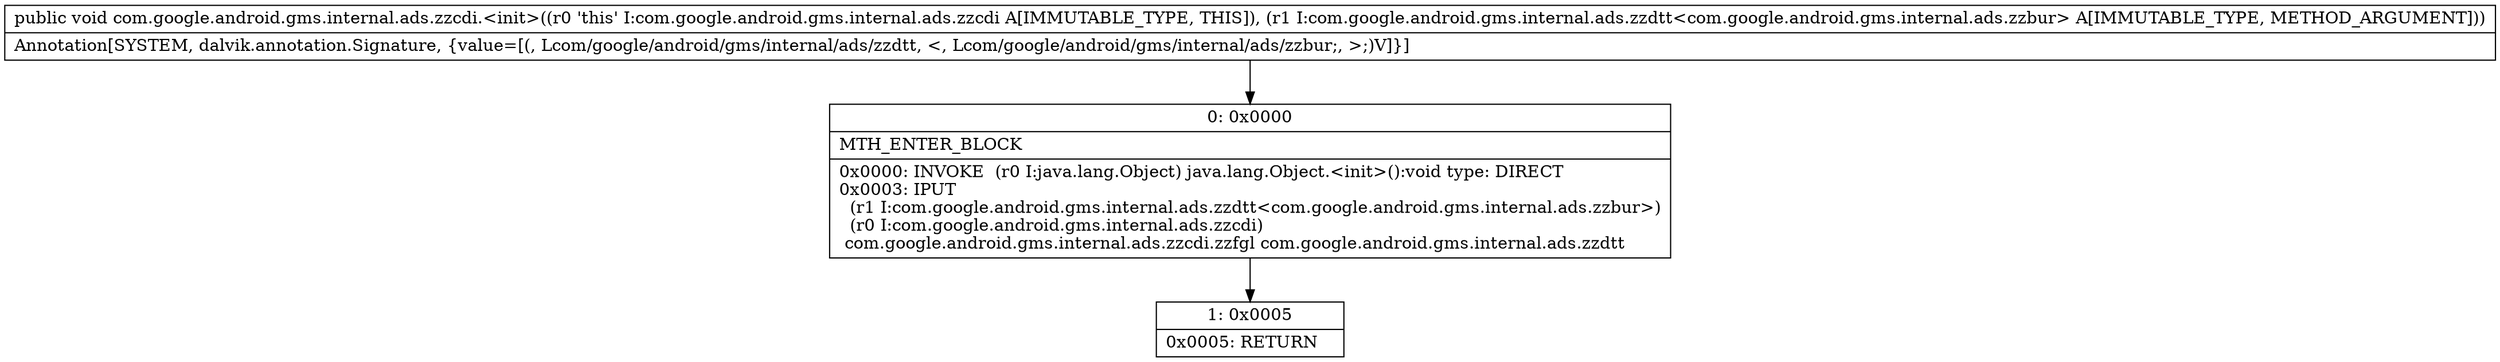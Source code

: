 digraph "CFG forcom.google.android.gms.internal.ads.zzcdi.\<init\>(Lcom\/google\/android\/gms\/internal\/ads\/zzdtt;)V" {
Node_0 [shape=record,label="{0\:\ 0x0000|MTH_ENTER_BLOCK\l|0x0000: INVOKE  (r0 I:java.lang.Object) java.lang.Object.\<init\>():void type: DIRECT \l0x0003: IPUT  \l  (r1 I:com.google.android.gms.internal.ads.zzdtt\<com.google.android.gms.internal.ads.zzbur\>)\l  (r0 I:com.google.android.gms.internal.ads.zzcdi)\l com.google.android.gms.internal.ads.zzcdi.zzfgl com.google.android.gms.internal.ads.zzdtt \l}"];
Node_1 [shape=record,label="{1\:\ 0x0005|0x0005: RETURN   \l}"];
MethodNode[shape=record,label="{public void com.google.android.gms.internal.ads.zzcdi.\<init\>((r0 'this' I:com.google.android.gms.internal.ads.zzcdi A[IMMUTABLE_TYPE, THIS]), (r1 I:com.google.android.gms.internal.ads.zzdtt\<com.google.android.gms.internal.ads.zzbur\> A[IMMUTABLE_TYPE, METHOD_ARGUMENT]))  | Annotation[SYSTEM, dalvik.annotation.Signature, \{value=[(, Lcom\/google\/android\/gms\/internal\/ads\/zzdtt, \<, Lcom\/google\/android\/gms\/internal\/ads\/zzbur;, \>;)V]\}]\l}"];
MethodNode -> Node_0;
Node_0 -> Node_1;
}

